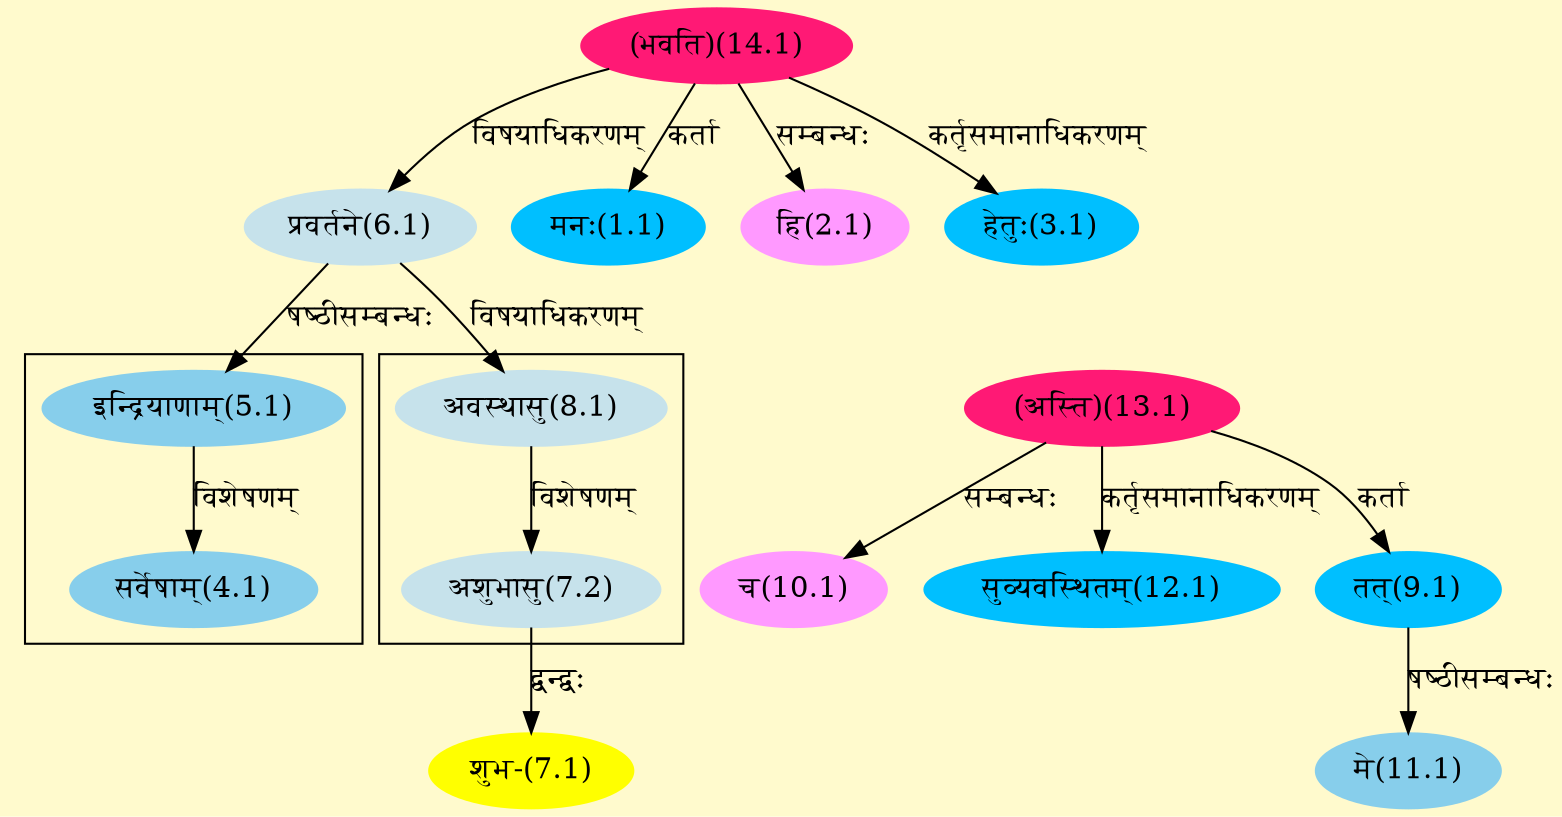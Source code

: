 digraph G{
rankdir=BT;
 compound=true;
 bgcolor="lemonchiffon1";

subgraph cluster_1{
Node4_1 [style=filled, color="#87CEEB" label = "सर्वेषाम्(4.1)"]
Node5_1 [style=filled, color="#87CEEB" label = "इन्द्रियाणाम्(5.1)"]

}

subgraph cluster_2{
Node7_2 [style=filled, color="#C6E2EB" label = "अशुभासु(7.2)"]
Node8_1 [style=filled, color="#C6E2EB" label = "अवस्थासु(8.1)"]

}
Node1_1 [style=filled, color="#00BFFF" label = "मनः(1.1)"]
Node14_1 [style=filled, color="#FF1975" label = "(भवति)(14.1)"]
Node2_1 [style=filled, color="#FF99FF" label = "हि(2.1)"]
Node3_1 [style=filled, color="#00BFFF" label = "हेतुः(3.1)"]
Node5_1 [style=filled, color="#87CEEB" label = "इन्द्रियाणाम्(5.1)"]
Node6_1 [style=filled, color="#C6E2EB" label = "प्रवर्तने(6.1)"]
Node7_1 [style=filled, color="#FFFF00" label = "शुभ-(7.1)"]
Node7_2 [style=filled, color="#C6E2EB" label = "अशुभासु(7.2)"]
Node8_1 [style=filled, color="#C6E2EB" label = "अवस्थासु(8.1)"]
Node9_1 [style=filled, color="#00BFFF" label = "तत्(9.1)"]
Node13_1 [style=filled, color="#FF1975" label = "(अस्ति)(13.1)"]
Node10_1 [style=filled, color="#FF99FF" label = "च(10.1)"]
Node11_1 [style=filled, color="#87CEEB" label = "मे(11.1)"]
Node12_1 [style=filled, color="#00BFFF" label = "सुव्यवस्थितम्(12.1)"]
/* Start of Relations section */

Node1_1 -> Node14_1 [  label="कर्ता"  dir="back" ]
Node2_1 -> Node14_1 [  label="सम्बन्धः"  dir="back" ]
Node3_1 -> Node14_1 [  label="कर्तृसमानाधिकरणम्"  dir="back" ]
Node4_1 -> Node5_1 [  label="विशेषणम्"  dir="back" ]
Node5_1 -> Node6_1 [  label="षष्ठीसम्बन्धः"  dir="back" ]
Node6_1 -> Node14_1 [  label="विषयाधिकरणम्"  dir="back" ]
Node7_1 -> Node7_2 [  label="द्वन्द्वः"  dir="back" ]
Node7_2 -> Node8_1 [  label="विशेषणम्"  dir="back" ]
Node8_1 -> Node6_1 [  label="विषयाधिकरणम्"  dir="back" ]
Node9_1 -> Node13_1 [  label="कर्ता"  dir="back" ]
Node10_1 -> Node13_1 [  label="सम्बन्धः"  dir="back" ]
Node11_1 -> Node9_1 [  label="षष्ठीसम्बन्धः"  dir="back" ]
Node12_1 -> Node13_1 [  label="कर्तृसमानाधिकरणम्"  dir="back" ]
}
